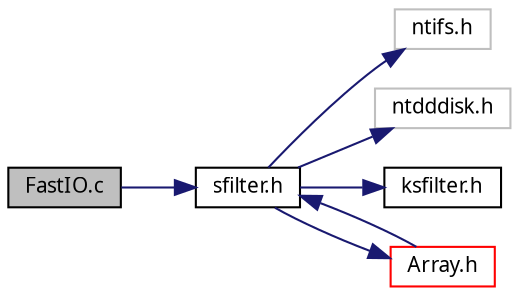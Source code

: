 digraph G
{
  edge [fontname="FreeSans.ttf",fontsize=10,labelfontname="FreeSans.ttf",labelfontsize=10];
  node [fontname="FreeSans.ttf",fontsize=10,shape=record];
  rankdir=LR;
  Node1 [label="FastIO.c",height=0.2,width=0.4,color="black", fillcolor="grey75", style="filled" fontcolor="black"];
  Node1 -> Node2 [color="midnightblue",fontsize=10,style="solid"];
  Node2 [label="sfilter.h",height=0.2,width=0.4,color="black", fillcolor="white", style="filled",URL="$sfilter_8h.html"];
  Node2 -> Node3 [color="midnightblue",fontsize=10,style="solid"];
  Node3 [label="ntifs.h",height=0.2,width=0.4,color="grey75", fillcolor="white", style="filled"];
  Node2 -> Node4 [color="midnightblue",fontsize=10,style="solid"];
  Node4 [label="ntdddisk.h",height=0.2,width=0.4,color="grey75", fillcolor="white", style="filled"];
  Node2 -> Node5 [color="midnightblue",fontsize=10,style="solid"];
  Node5 [label="ksfilter.h",height=0.2,width=0.4,color="black", fillcolor="white", style="filled",URL="$ksfilter_8h.html"];
  Node2 -> Node6 [color="midnightblue",fontsize=10,style="solid"];
  Node6 [label="Array.h",height=0.2,width=0.4,color="red", fillcolor="white", style="filled",URL="$_array_8h.html"];
  Node6 -> Node2 [color="midnightblue",fontsize=10,style="solid"];
}
